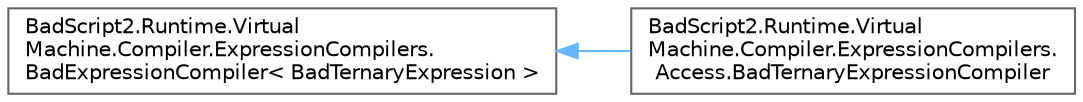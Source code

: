 digraph "Graphical Class Hierarchy"
{
 // LATEX_PDF_SIZE
  bgcolor="transparent";
  edge [fontname=Helvetica,fontsize=10,labelfontname=Helvetica,labelfontsize=10];
  node [fontname=Helvetica,fontsize=10,shape=box,height=0.2,width=0.4];
  rankdir="LR";
  Node0 [id="Node000000",label="BadScript2.Runtime.Virtual\lMachine.Compiler.ExpressionCompilers.\lBadExpressionCompiler\< BadTernaryExpression \>",height=0.2,width=0.4,color="grey40", fillcolor="white", style="filled",URL="$class_bad_script2_1_1_runtime_1_1_virtual_machine_1_1_compiler_1_1_expression_compilers_1_1_bad_expression_compiler.html",tooltip=" "];
  Node0 -> Node1 [id="edge242_Node000000_Node000001",dir="back",color="steelblue1",style="solid",tooltip=" "];
  Node1 [id="Node000001",label="BadScript2.Runtime.Virtual\lMachine.Compiler.ExpressionCompilers.\lAccess.BadTernaryExpressionCompiler",height=0.2,width=0.4,color="grey40", fillcolor="white", style="filled",URL="$class_bad_script2_1_1_runtime_1_1_virtual_machine_1_1_compiler_1_1_expression_compilers_1_1_acce4fbd727b79167cc2e83a740f07baa0ee.html",tooltip=" "];
}
